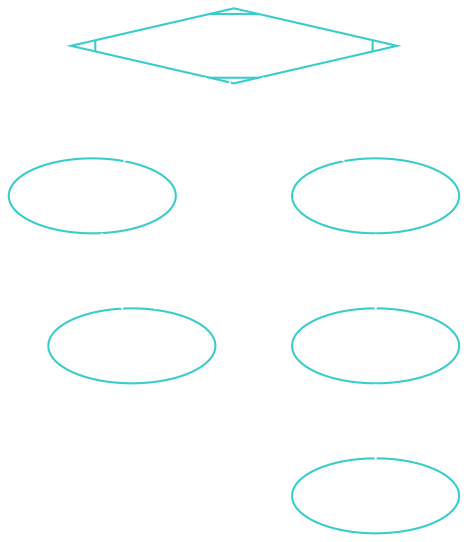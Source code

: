 digraph G {
  #dot -Tpng -Gsize=9,15\! -Gdpi=100  if.gv -o if.png && kitty icat if.png
  graph [
    fontname = "Monserrat",
    fontcolor="white",
    #bgcolor="black",
    bgcolor="transparent"
    penwidth=1.5,
    #newrank=true, # Permite alinear HEAD
    rankdir="TB"
    color=white
  ];
  node [
    fontcolor="white",
    fontname = "helvetica"
    color="#37CDCB"
  ];
  edge [
    fontcolor="white",
    color="white"
    fontname = "helvetica"
  ];

  c1 [label="Condición" shape=Mdiamond]
  e1 [label="Expr 1"]
  e2 [label="Expr 2"]
  e3 [label="Expr 3"]
  e4 [label="Expr 4"]
  e5 [label="Expr 5"]
  c1-> e1 [headlabel="True" labeldistance=3.0];
  c1 -> e3 [headlabel="False" labeldistance=3.0];
  e3 -> e4;
  e4 -> e5;
  e1 -> e2;
  e2 -> c1;

  { rank = same;  e1, e3; }

}
